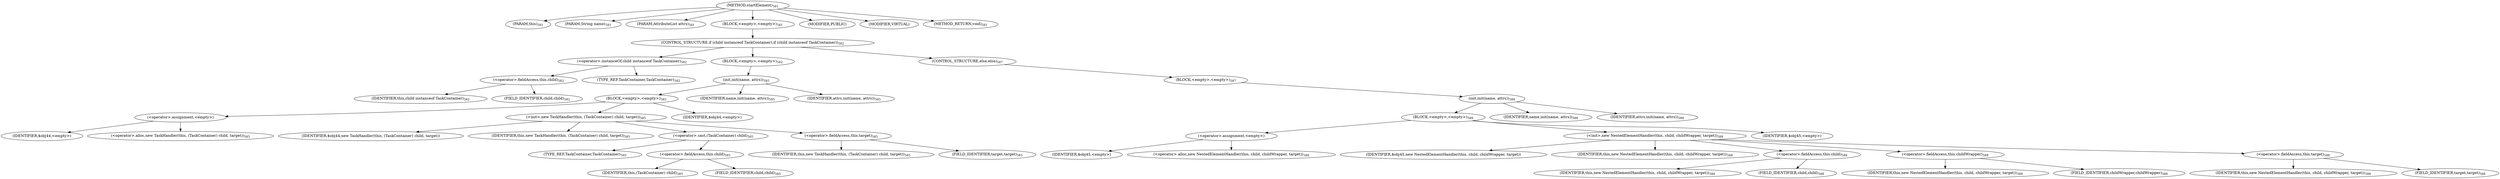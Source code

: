 digraph "startElement" {  
"1954" [label = <(METHOD,startElement)<SUB>581</SUB>> ]
"105" [label = <(PARAM,this)<SUB>581</SUB>> ]
"1955" [label = <(PARAM,String name)<SUB>581</SUB>> ]
"1956" [label = <(PARAM,AttributeList attrs)<SUB>581</SUB>> ]
"1957" [label = <(BLOCK,&lt;empty&gt;,&lt;empty&gt;)<SUB>581</SUB>> ]
"1958" [label = <(CONTROL_STRUCTURE,if (child instanceof TaskContainer),if (child instanceof TaskContainer))<SUB>582</SUB>> ]
"1959" [label = <(&lt;operator&gt;.instanceOf,child instanceof TaskContainer)<SUB>582</SUB>> ]
"1960" [label = <(&lt;operator&gt;.fieldAccess,this.child)<SUB>582</SUB>> ]
"1961" [label = <(IDENTIFIER,this,child instanceof TaskContainer)<SUB>582</SUB>> ]
"1962" [label = <(FIELD_IDENTIFIER,child,child)<SUB>582</SUB>> ]
"1963" [label = <(TYPE_REF,TaskContainer,TaskContainer)<SUB>582</SUB>> ]
"1964" [label = <(BLOCK,&lt;empty&gt;,&lt;empty&gt;)<SUB>582</SUB>> ]
"1965" [label = <(init,init(name, attrs))<SUB>585</SUB>> ]
"1966" [label = <(BLOCK,&lt;empty&gt;,&lt;empty&gt;)<SUB>585</SUB>> ]
"1967" [label = <(&lt;operator&gt;.assignment,&lt;empty&gt;)> ]
"1968" [label = <(IDENTIFIER,$obj44,&lt;empty&gt;)> ]
"1969" [label = <(&lt;operator&gt;.alloc,new TaskHandler(this, (TaskContainer) child, target))<SUB>585</SUB>> ]
"1970" [label = <(&lt;init&gt;,new TaskHandler(this, (TaskContainer) child, target))<SUB>585</SUB>> ]
"1971" [label = <(IDENTIFIER,$obj44,new TaskHandler(this, (TaskContainer) child, target))> ]
"104" [label = <(IDENTIFIER,this,new TaskHandler(this, (TaskContainer) child, target))<SUB>585</SUB>> ]
"1972" [label = <(&lt;operator&gt;.cast,(TaskContainer) child)<SUB>585</SUB>> ]
"1973" [label = <(TYPE_REF,TaskContainer,TaskContainer)<SUB>585</SUB>> ]
"1974" [label = <(&lt;operator&gt;.fieldAccess,this.child)<SUB>585</SUB>> ]
"1975" [label = <(IDENTIFIER,this,(TaskContainer) child)<SUB>585</SUB>> ]
"1976" [label = <(FIELD_IDENTIFIER,child,child)<SUB>585</SUB>> ]
"1977" [label = <(&lt;operator&gt;.fieldAccess,this.target)<SUB>585</SUB>> ]
"1978" [label = <(IDENTIFIER,this,new TaskHandler(this, (TaskContainer) child, target))<SUB>585</SUB>> ]
"1979" [label = <(FIELD_IDENTIFIER,target,target)<SUB>585</SUB>> ]
"1980" [label = <(IDENTIFIER,$obj44,&lt;empty&gt;)> ]
"1981" [label = <(IDENTIFIER,name,init(name, attrs))<SUB>585</SUB>> ]
"1982" [label = <(IDENTIFIER,attrs,init(name, attrs))<SUB>585</SUB>> ]
"1983" [label = <(CONTROL_STRUCTURE,else,else)<SUB>587</SUB>> ]
"1984" [label = <(BLOCK,&lt;empty&gt;,&lt;empty&gt;)<SUB>587</SUB>> ]
"1985" [label = <(init,init(name, attrs))<SUB>588</SUB>> ]
"1986" [label = <(BLOCK,&lt;empty&gt;,&lt;empty&gt;)<SUB>588</SUB>> ]
"1987" [label = <(&lt;operator&gt;.assignment,&lt;empty&gt;)> ]
"1988" [label = <(IDENTIFIER,$obj45,&lt;empty&gt;)> ]
"1989" [label = <(&lt;operator&gt;.alloc,new NestedElementHandler(this, child, childWrapper, target))<SUB>588</SUB>> ]
"1990" [label = <(&lt;init&gt;,new NestedElementHandler(this, child, childWrapper, target))<SUB>588</SUB>> ]
"1991" [label = <(IDENTIFIER,$obj45,new NestedElementHandler(this, child, childWrapper, target))> ]
"106" [label = <(IDENTIFIER,this,new NestedElementHandler(this, child, childWrapper, target))<SUB>588</SUB>> ]
"1992" [label = <(&lt;operator&gt;.fieldAccess,this.child)<SUB>588</SUB>> ]
"1993" [label = <(IDENTIFIER,this,new NestedElementHandler(this, child, childWrapper, target))<SUB>588</SUB>> ]
"1994" [label = <(FIELD_IDENTIFIER,child,child)<SUB>588</SUB>> ]
"1995" [label = <(&lt;operator&gt;.fieldAccess,this.childWrapper)<SUB>588</SUB>> ]
"1996" [label = <(IDENTIFIER,this,new NestedElementHandler(this, child, childWrapper, target))<SUB>588</SUB>> ]
"1997" [label = <(FIELD_IDENTIFIER,childWrapper,childWrapper)<SUB>588</SUB>> ]
"1998" [label = <(&lt;operator&gt;.fieldAccess,this.target)<SUB>588</SUB>> ]
"1999" [label = <(IDENTIFIER,this,new NestedElementHandler(this, child, childWrapper, target))<SUB>588</SUB>> ]
"2000" [label = <(FIELD_IDENTIFIER,target,target)<SUB>588</SUB>> ]
"2001" [label = <(IDENTIFIER,$obj45,&lt;empty&gt;)> ]
"2002" [label = <(IDENTIFIER,name,init(name, attrs))<SUB>588</SUB>> ]
"2003" [label = <(IDENTIFIER,attrs,init(name, attrs))<SUB>588</SUB>> ]
"2004" [label = <(MODIFIER,PUBLIC)> ]
"2005" [label = <(MODIFIER,VIRTUAL)> ]
"2006" [label = <(METHOD_RETURN,void)<SUB>581</SUB>> ]
  "1954" -> "105" 
  "1954" -> "1955" 
  "1954" -> "1956" 
  "1954" -> "1957" 
  "1954" -> "2004" 
  "1954" -> "2005" 
  "1954" -> "2006" 
  "1957" -> "1958" 
  "1958" -> "1959" 
  "1958" -> "1964" 
  "1958" -> "1983" 
  "1959" -> "1960" 
  "1959" -> "1963" 
  "1960" -> "1961" 
  "1960" -> "1962" 
  "1964" -> "1965" 
  "1965" -> "1966" 
  "1965" -> "1981" 
  "1965" -> "1982" 
  "1966" -> "1967" 
  "1966" -> "1970" 
  "1966" -> "1980" 
  "1967" -> "1968" 
  "1967" -> "1969" 
  "1970" -> "1971" 
  "1970" -> "104" 
  "1970" -> "1972" 
  "1970" -> "1977" 
  "1972" -> "1973" 
  "1972" -> "1974" 
  "1974" -> "1975" 
  "1974" -> "1976" 
  "1977" -> "1978" 
  "1977" -> "1979" 
  "1983" -> "1984" 
  "1984" -> "1985" 
  "1985" -> "1986" 
  "1985" -> "2002" 
  "1985" -> "2003" 
  "1986" -> "1987" 
  "1986" -> "1990" 
  "1986" -> "2001" 
  "1987" -> "1988" 
  "1987" -> "1989" 
  "1990" -> "1991" 
  "1990" -> "106" 
  "1990" -> "1992" 
  "1990" -> "1995" 
  "1990" -> "1998" 
  "1992" -> "1993" 
  "1992" -> "1994" 
  "1995" -> "1996" 
  "1995" -> "1997" 
  "1998" -> "1999" 
  "1998" -> "2000" 
}
